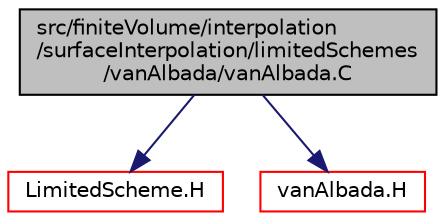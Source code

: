 digraph "src/finiteVolume/interpolation/surfaceInterpolation/limitedSchemes/vanAlbada/vanAlbada.C"
{
  bgcolor="transparent";
  edge [fontname="Helvetica",fontsize="10",labelfontname="Helvetica",labelfontsize="10"];
  node [fontname="Helvetica",fontsize="10",shape=record];
  Node1 [label="src/finiteVolume/interpolation\l/surfaceInterpolation/limitedSchemes\l/vanAlbada/vanAlbada.C",height=0.2,width=0.4,color="black", fillcolor="grey75", style="filled", fontcolor="black"];
  Node1 -> Node2 [color="midnightblue",fontsize="10",style="solid",fontname="Helvetica"];
  Node2 [label="LimitedScheme.H",height=0.2,width=0.4,color="red",URL="$a06139.html"];
  Node1 -> Node3 [color="midnightblue",fontsize="10",style="solid",fontname="Helvetica"];
  Node3 [label="vanAlbada.H",height=0.2,width=0.4,color="red",URL="$a06171.html"];
}
